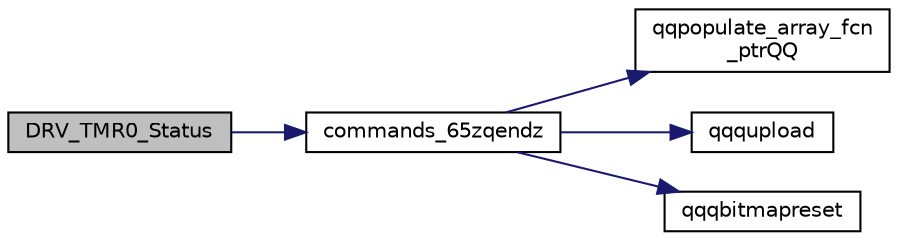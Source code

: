digraph "DRV_TMR0_Status"
{
  edge [fontname="Helvetica",fontsize="10",labelfontname="Helvetica",labelfontsize="10"];
  node [fontname="Helvetica",fontsize="10",shape=record];
  rankdir="LR";
  Node277 [label="DRV_TMR0_Status",height=0.2,width=0.4,color="black", fillcolor="grey75", style="filled", fontcolor="black"];
  Node277 -> Node278 [color="midnightblue",fontsize="10",style="solid",fontname="Helvetica"];
  Node278 [label="commands_65zqendz",height=0.2,width=0.4,color="black", fillcolor="white", style="filled",URL="$inszt__commands_8c.html#ae5eaf40dc6507a08e90fc7a48ee2fd81"];
  Node278 -> Node279 [color="midnightblue",fontsize="10",style="solid",fontname="Helvetica"];
  Node279 [label="qqpopulate_array_fcn\l_ptrQQ",height=0.2,width=0.4,color="black", fillcolor="white", style="filled",URL="$inszt__commands_8c.html#a4ad6fa1bb94fc1c3ac2dc30925106081"];
  Node278 -> Node280 [color="midnightblue",fontsize="10",style="solid",fontname="Helvetica"];
  Node280 [label="qqqupload",height=0.2,width=0.4,color="black", fillcolor="white", style="filled",URL="$inszt__commands_8c.html#a109761d7f84a96b5606e507bace276b5"];
  Node278 -> Node281 [color="midnightblue",fontsize="10",style="solid",fontname="Helvetica"];
  Node281 [label="qqqbitmapreset",height=0.2,width=0.4,color="black", fillcolor="white", style="filled",URL="$inszt__commands_8c.html#a5688fceaed93ba591e78ee15ccb0187f"];
}
